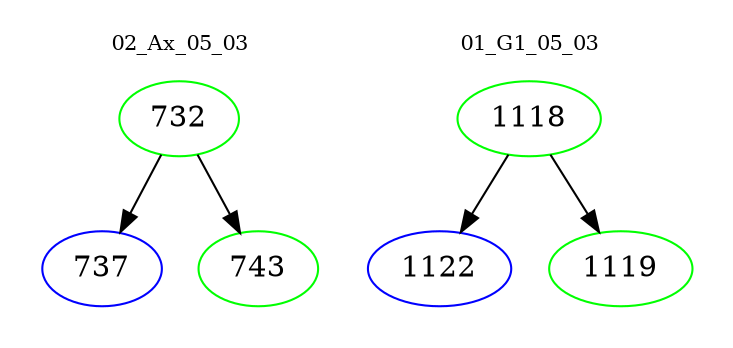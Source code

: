 digraph{
subgraph cluster_0 {
color = white
label = "02_Ax_05_03";
fontsize=10;
T0_732 [label="732", color="green"]
T0_732 -> T0_737 [color="black"]
T0_737 [label="737", color="blue"]
T0_732 -> T0_743 [color="black"]
T0_743 [label="743", color="green"]
}
subgraph cluster_1 {
color = white
label = "01_G1_05_03";
fontsize=10;
T1_1118 [label="1118", color="green"]
T1_1118 -> T1_1122 [color="black"]
T1_1122 [label="1122", color="blue"]
T1_1118 -> T1_1119 [color="black"]
T1_1119 [label="1119", color="green"]
}
}

